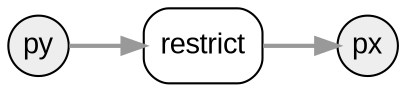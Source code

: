 digraph d {
	node [fontname = "Arial"];
	edge [fontname = "Arial", fontsize=11,color="#999999", penwidth=2, weight=1];

	rankdir=LR
	subgraph port {
		node [shape=circle, style=filled, fillcolor="#EEEEEE", fixedsize=true, width=0.4]
		px
		py
		}
	subgraph process {
		node [shape=box, style=rounded]
		restrict
	}
py -> restrict -> px
}
